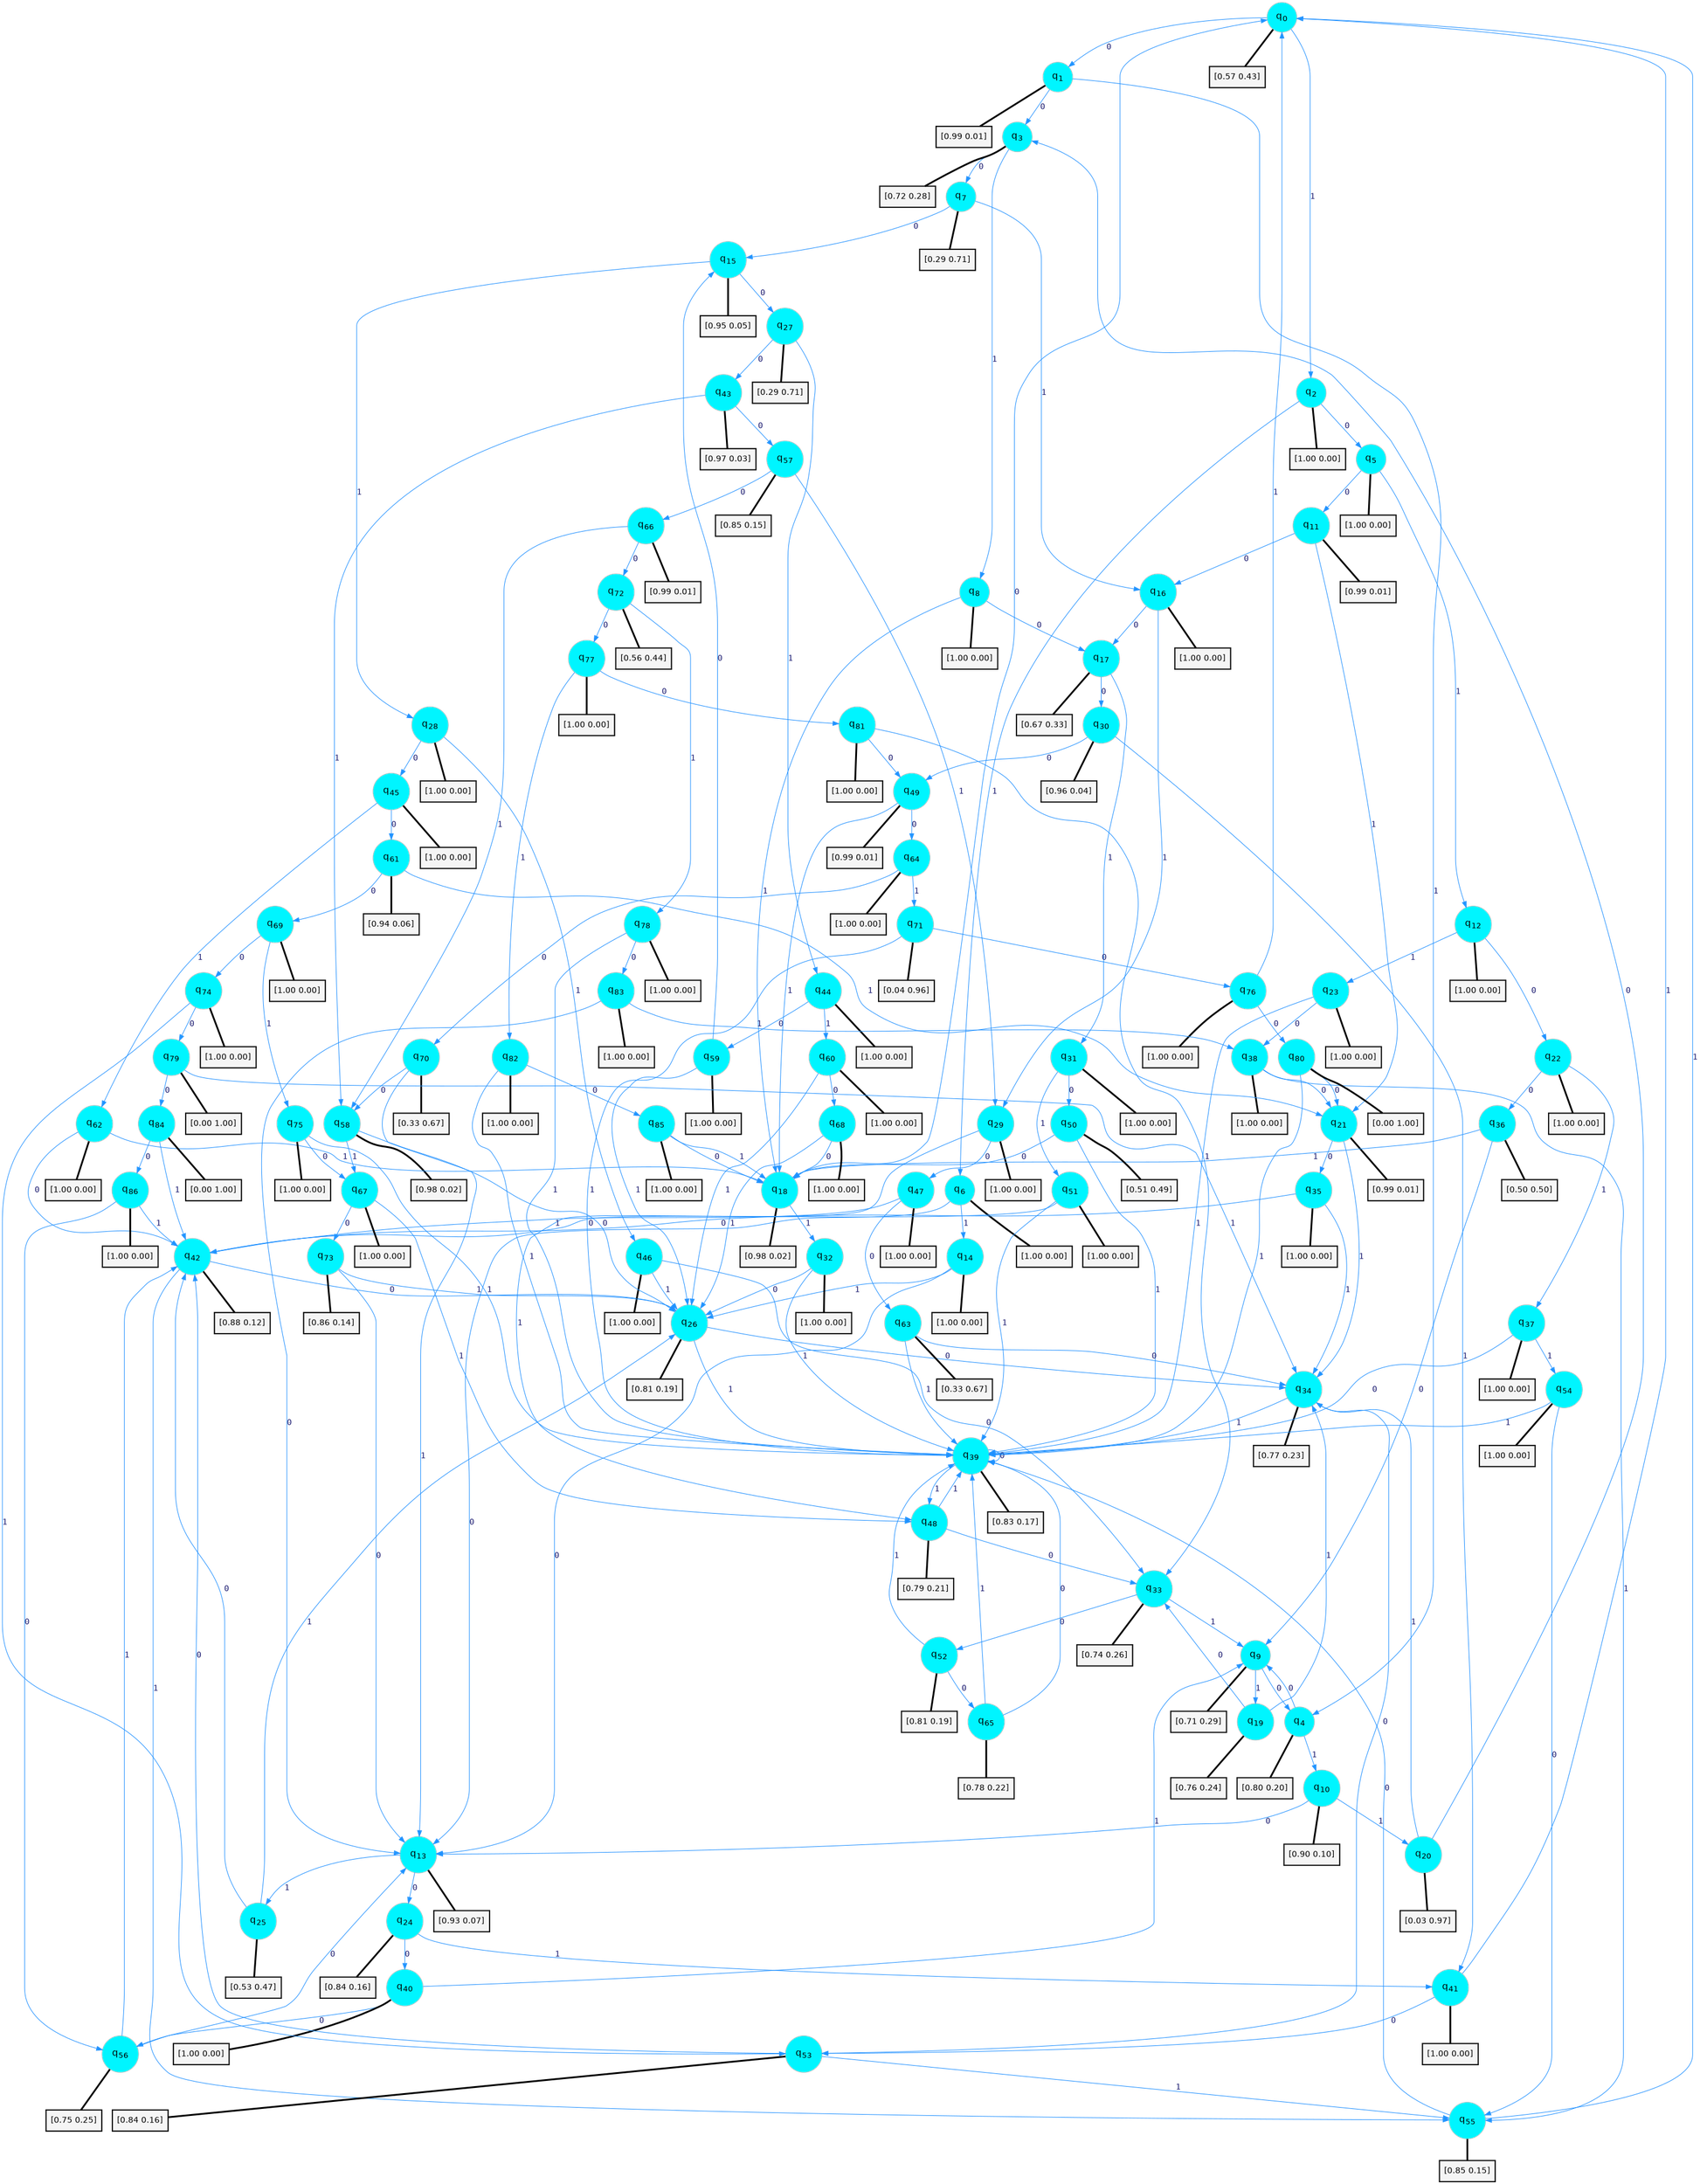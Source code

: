 digraph G {
graph [
bgcolor=transparent, dpi=300, rankdir=TD, size="40,25"];
node [
color=gray, fillcolor=turquoise1, fontcolor=black, fontname=Helvetica, fontsize=16, fontweight=bold, shape=circle, style=filled];
edge [
arrowsize=1, color=dodgerblue1, fontcolor=midnightblue, fontname=courier, fontweight=bold, penwidth=1, style=solid, weight=20];
0[label=<q<SUB>0</SUB>>];
1[label=<q<SUB>1</SUB>>];
2[label=<q<SUB>2</SUB>>];
3[label=<q<SUB>3</SUB>>];
4[label=<q<SUB>4</SUB>>];
5[label=<q<SUB>5</SUB>>];
6[label=<q<SUB>6</SUB>>];
7[label=<q<SUB>7</SUB>>];
8[label=<q<SUB>8</SUB>>];
9[label=<q<SUB>9</SUB>>];
10[label=<q<SUB>10</SUB>>];
11[label=<q<SUB>11</SUB>>];
12[label=<q<SUB>12</SUB>>];
13[label=<q<SUB>13</SUB>>];
14[label=<q<SUB>14</SUB>>];
15[label=<q<SUB>15</SUB>>];
16[label=<q<SUB>16</SUB>>];
17[label=<q<SUB>17</SUB>>];
18[label=<q<SUB>18</SUB>>];
19[label=<q<SUB>19</SUB>>];
20[label=<q<SUB>20</SUB>>];
21[label=<q<SUB>21</SUB>>];
22[label=<q<SUB>22</SUB>>];
23[label=<q<SUB>23</SUB>>];
24[label=<q<SUB>24</SUB>>];
25[label=<q<SUB>25</SUB>>];
26[label=<q<SUB>26</SUB>>];
27[label=<q<SUB>27</SUB>>];
28[label=<q<SUB>28</SUB>>];
29[label=<q<SUB>29</SUB>>];
30[label=<q<SUB>30</SUB>>];
31[label=<q<SUB>31</SUB>>];
32[label=<q<SUB>32</SUB>>];
33[label=<q<SUB>33</SUB>>];
34[label=<q<SUB>34</SUB>>];
35[label=<q<SUB>35</SUB>>];
36[label=<q<SUB>36</SUB>>];
37[label=<q<SUB>37</SUB>>];
38[label=<q<SUB>38</SUB>>];
39[label=<q<SUB>39</SUB>>];
40[label=<q<SUB>40</SUB>>];
41[label=<q<SUB>41</SUB>>];
42[label=<q<SUB>42</SUB>>];
43[label=<q<SUB>43</SUB>>];
44[label=<q<SUB>44</SUB>>];
45[label=<q<SUB>45</SUB>>];
46[label=<q<SUB>46</SUB>>];
47[label=<q<SUB>47</SUB>>];
48[label=<q<SUB>48</SUB>>];
49[label=<q<SUB>49</SUB>>];
50[label=<q<SUB>50</SUB>>];
51[label=<q<SUB>51</SUB>>];
52[label=<q<SUB>52</SUB>>];
53[label=<q<SUB>53</SUB>>];
54[label=<q<SUB>54</SUB>>];
55[label=<q<SUB>55</SUB>>];
56[label=<q<SUB>56</SUB>>];
57[label=<q<SUB>57</SUB>>];
58[label=<q<SUB>58</SUB>>];
59[label=<q<SUB>59</SUB>>];
60[label=<q<SUB>60</SUB>>];
61[label=<q<SUB>61</SUB>>];
62[label=<q<SUB>62</SUB>>];
63[label=<q<SUB>63</SUB>>];
64[label=<q<SUB>64</SUB>>];
65[label=<q<SUB>65</SUB>>];
66[label=<q<SUB>66</SUB>>];
67[label=<q<SUB>67</SUB>>];
68[label=<q<SUB>68</SUB>>];
69[label=<q<SUB>69</SUB>>];
70[label=<q<SUB>70</SUB>>];
71[label=<q<SUB>71</SUB>>];
72[label=<q<SUB>72</SUB>>];
73[label=<q<SUB>73</SUB>>];
74[label=<q<SUB>74</SUB>>];
75[label=<q<SUB>75</SUB>>];
76[label=<q<SUB>76</SUB>>];
77[label=<q<SUB>77</SUB>>];
78[label=<q<SUB>78</SUB>>];
79[label=<q<SUB>79</SUB>>];
80[label=<q<SUB>80</SUB>>];
81[label=<q<SUB>81</SUB>>];
82[label=<q<SUB>82</SUB>>];
83[label=<q<SUB>83</SUB>>];
84[label=<q<SUB>84</SUB>>];
85[label=<q<SUB>85</SUB>>];
86[label=<q<SUB>86</SUB>>];
87[label="[0.57 0.43]", shape=box,fontcolor=black, fontname=Helvetica, fontsize=14, penwidth=2, fillcolor=whitesmoke,color=black];
88[label="[0.99 0.01]", shape=box,fontcolor=black, fontname=Helvetica, fontsize=14, penwidth=2, fillcolor=whitesmoke,color=black];
89[label="[1.00 0.00]", shape=box,fontcolor=black, fontname=Helvetica, fontsize=14, penwidth=2, fillcolor=whitesmoke,color=black];
90[label="[0.72 0.28]", shape=box,fontcolor=black, fontname=Helvetica, fontsize=14, penwidth=2, fillcolor=whitesmoke,color=black];
91[label="[0.80 0.20]", shape=box,fontcolor=black, fontname=Helvetica, fontsize=14, penwidth=2, fillcolor=whitesmoke,color=black];
92[label="[1.00 0.00]", shape=box,fontcolor=black, fontname=Helvetica, fontsize=14, penwidth=2, fillcolor=whitesmoke,color=black];
93[label="[1.00 0.00]", shape=box,fontcolor=black, fontname=Helvetica, fontsize=14, penwidth=2, fillcolor=whitesmoke,color=black];
94[label="[0.29 0.71]", shape=box,fontcolor=black, fontname=Helvetica, fontsize=14, penwidth=2, fillcolor=whitesmoke,color=black];
95[label="[1.00 0.00]", shape=box,fontcolor=black, fontname=Helvetica, fontsize=14, penwidth=2, fillcolor=whitesmoke,color=black];
96[label="[0.71 0.29]", shape=box,fontcolor=black, fontname=Helvetica, fontsize=14, penwidth=2, fillcolor=whitesmoke,color=black];
97[label="[0.90 0.10]", shape=box,fontcolor=black, fontname=Helvetica, fontsize=14, penwidth=2, fillcolor=whitesmoke,color=black];
98[label="[0.99 0.01]", shape=box,fontcolor=black, fontname=Helvetica, fontsize=14, penwidth=2, fillcolor=whitesmoke,color=black];
99[label="[1.00 0.00]", shape=box,fontcolor=black, fontname=Helvetica, fontsize=14, penwidth=2, fillcolor=whitesmoke,color=black];
100[label="[0.93 0.07]", shape=box,fontcolor=black, fontname=Helvetica, fontsize=14, penwidth=2, fillcolor=whitesmoke,color=black];
101[label="[1.00 0.00]", shape=box,fontcolor=black, fontname=Helvetica, fontsize=14, penwidth=2, fillcolor=whitesmoke,color=black];
102[label="[0.95 0.05]", shape=box,fontcolor=black, fontname=Helvetica, fontsize=14, penwidth=2, fillcolor=whitesmoke,color=black];
103[label="[1.00 0.00]", shape=box,fontcolor=black, fontname=Helvetica, fontsize=14, penwidth=2, fillcolor=whitesmoke,color=black];
104[label="[0.67 0.33]", shape=box,fontcolor=black, fontname=Helvetica, fontsize=14, penwidth=2, fillcolor=whitesmoke,color=black];
105[label="[0.98 0.02]", shape=box,fontcolor=black, fontname=Helvetica, fontsize=14, penwidth=2, fillcolor=whitesmoke,color=black];
106[label="[0.76 0.24]", shape=box,fontcolor=black, fontname=Helvetica, fontsize=14, penwidth=2, fillcolor=whitesmoke,color=black];
107[label="[0.03 0.97]", shape=box,fontcolor=black, fontname=Helvetica, fontsize=14, penwidth=2, fillcolor=whitesmoke,color=black];
108[label="[0.99 0.01]", shape=box,fontcolor=black, fontname=Helvetica, fontsize=14, penwidth=2, fillcolor=whitesmoke,color=black];
109[label="[1.00 0.00]", shape=box,fontcolor=black, fontname=Helvetica, fontsize=14, penwidth=2, fillcolor=whitesmoke,color=black];
110[label="[1.00 0.00]", shape=box,fontcolor=black, fontname=Helvetica, fontsize=14, penwidth=2, fillcolor=whitesmoke,color=black];
111[label="[0.84 0.16]", shape=box,fontcolor=black, fontname=Helvetica, fontsize=14, penwidth=2, fillcolor=whitesmoke,color=black];
112[label="[0.53 0.47]", shape=box,fontcolor=black, fontname=Helvetica, fontsize=14, penwidth=2, fillcolor=whitesmoke,color=black];
113[label="[0.81 0.19]", shape=box,fontcolor=black, fontname=Helvetica, fontsize=14, penwidth=2, fillcolor=whitesmoke,color=black];
114[label="[0.29 0.71]", shape=box,fontcolor=black, fontname=Helvetica, fontsize=14, penwidth=2, fillcolor=whitesmoke,color=black];
115[label="[1.00 0.00]", shape=box,fontcolor=black, fontname=Helvetica, fontsize=14, penwidth=2, fillcolor=whitesmoke,color=black];
116[label="[1.00 0.00]", shape=box,fontcolor=black, fontname=Helvetica, fontsize=14, penwidth=2, fillcolor=whitesmoke,color=black];
117[label="[0.96 0.04]", shape=box,fontcolor=black, fontname=Helvetica, fontsize=14, penwidth=2, fillcolor=whitesmoke,color=black];
118[label="[1.00 0.00]", shape=box,fontcolor=black, fontname=Helvetica, fontsize=14, penwidth=2, fillcolor=whitesmoke,color=black];
119[label="[1.00 0.00]", shape=box,fontcolor=black, fontname=Helvetica, fontsize=14, penwidth=2, fillcolor=whitesmoke,color=black];
120[label="[0.74 0.26]", shape=box,fontcolor=black, fontname=Helvetica, fontsize=14, penwidth=2, fillcolor=whitesmoke,color=black];
121[label="[0.77 0.23]", shape=box,fontcolor=black, fontname=Helvetica, fontsize=14, penwidth=2, fillcolor=whitesmoke,color=black];
122[label="[1.00 0.00]", shape=box,fontcolor=black, fontname=Helvetica, fontsize=14, penwidth=2, fillcolor=whitesmoke,color=black];
123[label="[0.50 0.50]", shape=box,fontcolor=black, fontname=Helvetica, fontsize=14, penwidth=2, fillcolor=whitesmoke,color=black];
124[label="[1.00 0.00]", shape=box,fontcolor=black, fontname=Helvetica, fontsize=14, penwidth=2, fillcolor=whitesmoke,color=black];
125[label="[1.00 0.00]", shape=box,fontcolor=black, fontname=Helvetica, fontsize=14, penwidth=2, fillcolor=whitesmoke,color=black];
126[label="[0.83 0.17]", shape=box,fontcolor=black, fontname=Helvetica, fontsize=14, penwidth=2, fillcolor=whitesmoke,color=black];
127[label="[1.00 0.00]", shape=box,fontcolor=black, fontname=Helvetica, fontsize=14, penwidth=2, fillcolor=whitesmoke,color=black];
128[label="[1.00 0.00]", shape=box,fontcolor=black, fontname=Helvetica, fontsize=14, penwidth=2, fillcolor=whitesmoke,color=black];
129[label="[0.88 0.12]", shape=box,fontcolor=black, fontname=Helvetica, fontsize=14, penwidth=2, fillcolor=whitesmoke,color=black];
130[label="[0.97 0.03]", shape=box,fontcolor=black, fontname=Helvetica, fontsize=14, penwidth=2, fillcolor=whitesmoke,color=black];
131[label="[1.00 0.00]", shape=box,fontcolor=black, fontname=Helvetica, fontsize=14, penwidth=2, fillcolor=whitesmoke,color=black];
132[label="[1.00 0.00]", shape=box,fontcolor=black, fontname=Helvetica, fontsize=14, penwidth=2, fillcolor=whitesmoke,color=black];
133[label="[1.00 0.00]", shape=box,fontcolor=black, fontname=Helvetica, fontsize=14, penwidth=2, fillcolor=whitesmoke,color=black];
134[label="[1.00 0.00]", shape=box,fontcolor=black, fontname=Helvetica, fontsize=14, penwidth=2, fillcolor=whitesmoke,color=black];
135[label="[0.79 0.21]", shape=box,fontcolor=black, fontname=Helvetica, fontsize=14, penwidth=2, fillcolor=whitesmoke,color=black];
136[label="[0.99 0.01]", shape=box,fontcolor=black, fontname=Helvetica, fontsize=14, penwidth=2, fillcolor=whitesmoke,color=black];
137[label="[0.51 0.49]", shape=box,fontcolor=black, fontname=Helvetica, fontsize=14, penwidth=2, fillcolor=whitesmoke,color=black];
138[label="[1.00 0.00]", shape=box,fontcolor=black, fontname=Helvetica, fontsize=14, penwidth=2, fillcolor=whitesmoke,color=black];
139[label="[0.81 0.19]", shape=box,fontcolor=black, fontname=Helvetica, fontsize=14, penwidth=2, fillcolor=whitesmoke,color=black];
140[label="[0.84 0.16]", shape=box,fontcolor=black, fontname=Helvetica, fontsize=14, penwidth=2, fillcolor=whitesmoke,color=black];
141[label="[1.00 0.00]", shape=box,fontcolor=black, fontname=Helvetica, fontsize=14, penwidth=2, fillcolor=whitesmoke,color=black];
142[label="[0.85 0.15]", shape=box,fontcolor=black, fontname=Helvetica, fontsize=14, penwidth=2, fillcolor=whitesmoke,color=black];
143[label="[0.75 0.25]", shape=box,fontcolor=black, fontname=Helvetica, fontsize=14, penwidth=2, fillcolor=whitesmoke,color=black];
144[label="[0.85 0.15]", shape=box,fontcolor=black, fontname=Helvetica, fontsize=14, penwidth=2, fillcolor=whitesmoke,color=black];
145[label="[0.98 0.02]", shape=box,fontcolor=black, fontname=Helvetica, fontsize=14, penwidth=2, fillcolor=whitesmoke,color=black];
146[label="[1.00 0.00]", shape=box,fontcolor=black, fontname=Helvetica, fontsize=14, penwidth=2, fillcolor=whitesmoke,color=black];
147[label="[1.00 0.00]", shape=box,fontcolor=black, fontname=Helvetica, fontsize=14, penwidth=2, fillcolor=whitesmoke,color=black];
148[label="[0.94 0.06]", shape=box,fontcolor=black, fontname=Helvetica, fontsize=14, penwidth=2, fillcolor=whitesmoke,color=black];
149[label="[1.00 0.00]", shape=box,fontcolor=black, fontname=Helvetica, fontsize=14, penwidth=2, fillcolor=whitesmoke,color=black];
150[label="[0.33 0.67]", shape=box,fontcolor=black, fontname=Helvetica, fontsize=14, penwidth=2, fillcolor=whitesmoke,color=black];
151[label="[1.00 0.00]", shape=box,fontcolor=black, fontname=Helvetica, fontsize=14, penwidth=2, fillcolor=whitesmoke,color=black];
152[label="[0.78 0.22]", shape=box,fontcolor=black, fontname=Helvetica, fontsize=14, penwidth=2, fillcolor=whitesmoke,color=black];
153[label="[0.99 0.01]", shape=box,fontcolor=black, fontname=Helvetica, fontsize=14, penwidth=2, fillcolor=whitesmoke,color=black];
154[label="[1.00 0.00]", shape=box,fontcolor=black, fontname=Helvetica, fontsize=14, penwidth=2, fillcolor=whitesmoke,color=black];
155[label="[1.00 0.00]", shape=box,fontcolor=black, fontname=Helvetica, fontsize=14, penwidth=2, fillcolor=whitesmoke,color=black];
156[label="[1.00 0.00]", shape=box,fontcolor=black, fontname=Helvetica, fontsize=14, penwidth=2, fillcolor=whitesmoke,color=black];
157[label="[0.33 0.67]", shape=box,fontcolor=black, fontname=Helvetica, fontsize=14, penwidth=2, fillcolor=whitesmoke,color=black];
158[label="[0.04 0.96]", shape=box,fontcolor=black, fontname=Helvetica, fontsize=14, penwidth=2, fillcolor=whitesmoke,color=black];
159[label="[0.56 0.44]", shape=box,fontcolor=black, fontname=Helvetica, fontsize=14, penwidth=2, fillcolor=whitesmoke,color=black];
160[label="[0.86 0.14]", shape=box,fontcolor=black, fontname=Helvetica, fontsize=14, penwidth=2, fillcolor=whitesmoke,color=black];
161[label="[1.00 0.00]", shape=box,fontcolor=black, fontname=Helvetica, fontsize=14, penwidth=2, fillcolor=whitesmoke,color=black];
162[label="[1.00 0.00]", shape=box,fontcolor=black, fontname=Helvetica, fontsize=14, penwidth=2, fillcolor=whitesmoke,color=black];
163[label="[1.00 0.00]", shape=box,fontcolor=black, fontname=Helvetica, fontsize=14, penwidth=2, fillcolor=whitesmoke,color=black];
164[label="[1.00 0.00]", shape=box,fontcolor=black, fontname=Helvetica, fontsize=14, penwidth=2, fillcolor=whitesmoke,color=black];
165[label="[1.00 0.00]", shape=box,fontcolor=black, fontname=Helvetica, fontsize=14, penwidth=2, fillcolor=whitesmoke,color=black];
166[label="[0.00 1.00]", shape=box,fontcolor=black, fontname=Helvetica, fontsize=14, penwidth=2, fillcolor=whitesmoke,color=black];
167[label="[0.00 1.00]", shape=box,fontcolor=black, fontname=Helvetica, fontsize=14, penwidth=2, fillcolor=whitesmoke,color=black];
168[label="[1.00 0.00]", shape=box,fontcolor=black, fontname=Helvetica, fontsize=14, penwidth=2, fillcolor=whitesmoke,color=black];
169[label="[1.00 0.00]", shape=box,fontcolor=black, fontname=Helvetica, fontsize=14, penwidth=2, fillcolor=whitesmoke,color=black];
170[label="[1.00 0.00]", shape=box,fontcolor=black, fontname=Helvetica, fontsize=14, penwidth=2, fillcolor=whitesmoke,color=black];
171[label="[0.00 1.00]", shape=box,fontcolor=black, fontname=Helvetica, fontsize=14, penwidth=2, fillcolor=whitesmoke,color=black];
172[label="[1.00 0.00]", shape=box,fontcolor=black, fontname=Helvetica, fontsize=14, penwidth=2, fillcolor=whitesmoke,color=black];
173[label="[1.00 0.00]", shape=box,fontcolor=black, fontname=Helvetica, fontsize=14, penwidth=2, fillcolor=whitesmoke,color=black];
0->1 [label=0];
0->2 [label=1];
0->87 [arrowhead=none, penwidth=3,color=black];
1->3 [label=0];
1->4 [label=1];
1->88 [arrowhead=none, penwidth=3,color=black];
2->5 [label=0];
2->6 [label=1];
2->89 [arrowhead=none, penwidth=3,color=black];
3->7 [label=0];
3->8 [label=1];
3->90 [arrowhead=none, penwidth=3,color=black];
4->9 [label=0];
4->10 [label=1];
4->91 [arrowhead=none, penwidth=3,color=black];
5->11 [label=0];
5->12 [label=1];
5->92 [arrowhead=none, penwidth=3,color=black];
6->13 [label=0];
6->14 [label=1];
6->93 [arrowhead=none, penwidth=3,color=black];
7->15 [label=0];
7->16 [label=1];
7->94 [arrowhead=none, penwidth=3,color=black];
8->17 [label=0];
8->18 [label=1];
8->95 [arrowhead=none, penwidth=3,color=black];
9->4 [label=0];
9->19 [label=1];
9->96 [arrowhead=none, penwidth=3,color=black];
10->13 [label=0];
10->20 [label=1];
10->97 [arrowhead=none, penwidth=3,color=black];
11->16 [label=0];
11->21 [label=1];
11->98 [arrowhead=none, penwidth=3,color=black];
12->22 [label=0];
12->23 [label=1];
12->99 [arrowhead=none, penwidth=3,color=black];
13->24 [label=0];
13->25 [label=1];
13->100 [arrowhead=none, penwidth=3,color=black];
14->13 [label=0];
14->26 [label=1];
14->101 [arrowhead=none, penwidth=3,color=black];
15->27 [label=0];
15->28 [label=1];
15->102 [arrowhead=none, penwidth=3,color=black];
16->17 [label=0];
16->29 [label=1];
16->103 [arrowhead=none, penwidth=3,color=black];
17->30 [label=0];
17->31 [label=1];
17->104 [arrowhead=none, penwidth=3,color=black];
18->0 [label=0];
18->32 [label=1];
18->105 [arrowhead=none, penwidth=3,color=black];
19->33 [label=0];
19->34 [label=1];
19->106 [arrowhead=none, penwidth=3,color=black];
20->3 [label=0];
20->34 [label=1];
20->107 [arrowhead=none, penwidth=3,color=black];
21->35 [label=0];
21->34 [label=1];
21->108 [arrowhead=none, penwidth=3,color=black];
22->36 [label=0];
22->37 [label=1];
22->109 [arrowhead=none, penwidth=3,color=black];
23->38 [label=0];
23->39 [label=1];
23->110 [arrowhead=none, penwidth=3,color=black];
24->40 [label=0];
24->41 [label=1];
24->111 [arrowhead=none, penwidth=3,color=black];
25->42 [label=0];
25->26 [label=1];
25->112 [arrowhead=none, penwidth=3,color=black];
26->34 [label=0];
26->39 [label=1];
26->113 [arrowhead=none, penwidth=3,color=black];
27->43 [label=0];
27->44 [label=1];
27->114 [arrowhead=none, penwidth=3,color=black];
28->45 [label=0];
28->46 [label=1];
28->115 [arrowhead=none, penwidth=3,color=black];
29->47 [label=0];
29->48 [label=1];
29->116 [arrowhead=none, penwidth=3,color=black];
30->49 [label=0];
30->41 [label=1];
30->117 [arrowhead=none, penwidth=3,color=black];
31->50 [label=0];
31->51 [label=1];
31->118 [arrowhead=none, penwidth=3,color=black];
32->26 [label=0];
32->39 [label=1];
32->119 [arrowhead=none, penwidth=3,color=black];
33->52 [label=0];
33->9 [label=1];
33->120 [arrowhead=none, penwidth=3,color=black];
34->53 [label=0];
34->39 [label=1];
34->121 [arrowhead=none, penwidth=3,color=black];
35->42 [label=0];
35->34 [label=1];
35->122 [arrowhead=none, penwidth=3,color=black];
36->9 [label=0];
36->18 [label=1];
36->123 [arrowhead=none, penwidth=3,color=black];
37->39 [label=0];
37->54 [label=1];
37->124 [arrowhead=none, penwidth=3,color=black];
38->21 [label=0];
38->55 [label=1];
38->125 [arrowhead=none, penwidth=3,color=black];
39->39 [label=0];
39->48 [label=1];
39->126 [arrowhead=none, penwidth=3,color=black];
40->56 [label=0];
40->9 [label=1];
40->127 [arrowhead=none, penwidth=3,color=black];
41->53 [label=0];
41->0 [label=1];
41->128 [arrowhead=none, penwidth=3,color=black];
42->26 [label=0];
42->55 [label=1];
42->129 [arrowhead=none, penwidth=3,color=black];
43->57 [label=0];
43->58 [label=1];
43->130 [arrowhead=none, penwidth=3,color=black];
44->59 [label=0];
44->60 [label=1];
44->131 [arrowhead=none, penwidth=3,color=black];
45->61 [label=0];
45->62 [label=1];
45->132 [arrowhead=none, penwidth=3,color=black];
46->33 [label=0];
46->26 [label=1];
46->133 [arrowhead=none, penwidth=3,color=black];
47->63 [label=0];
47->42 [label=1];
47->134 [arrowhead=none, penwidth=3,color=black];
48->33 [label=0];
48->39 [label=1];
48->135 [arrowhead=none, penwidth=3,color=black];
49->64 [label=0];
49->18 [label=1];
49->136 [arrowhead=none, penwidth=3,color=black];
50->18 [label=0];
50->39 [label=1];
50->137 [arrowhead=none, penwidth=3,color=black];
51->42 [label=0];
51->39 [label=1];
51->138 [arrowhead=none, penwidth=3,color=black];
52->65 [label=0];
52->39 [label=1];
52->139 [arrowhead=none, penwidth=3,color=black];
53->42 [label=0];
53->55 [label=1];
53->140 [arrowhead=none, penwidth=3,color=black];
54->55 [label=0];
54->39 [label=1];
54->141 [arrowhead=none, penwidth=3,color=black];
55->39 [label=0];
55->0 [label=1];
55->142 [arrowhead=none, penwidth=3,color=black];
56->13 [label=0];
56->42 [label=1];
56->143 [arrowhead=none, penwidth=3,color=black];
57->66 [label=0];
57->29 [label=1];
57->144 [arrowhead=none, penwidth=3,color=black];
58->26 [label=0];
58->67 [label=1];
58->145 [arrowhead=none, penwidth=3,color=black];
59->15 [label=0];
59->26 [label=1];
59->146 [arrowhead=none, penwidth=3,color=black];
60->68 [label=0];
60->26 [label=1];
60->147 [arrowhead=none, penwidth=3,color=black];
61->69 [label=0];
61->21 [label=1];
61->148 [arrowhead=none, penwidth=3,color=black];
62->42 [label=0];
62->18 [label=1];
62->149 [arrowhead=none, penwidth=3,color=black];
63->34 [label=0];
63->39 [label=1];
63->150 [arrowhead=none, penwidth=3,color=black];
64->70 [label=0];
64->71 [label=1];
64->151 [arrowhead=none, penwidth=3,color=black];
65->39 [label=0];
65->39 [label=1];
65->152 [arrowhead=none, penwidth=3,color=black];
66->72 [label=0];
66->58 [label=1];
66->153 [arrowhead=none, penwidth=3,color=black];
67->73 [label=0];
67->48 [label=1];
67->154 [arrowhead=none, penwidth=3,color=black];
68->18 [label=0];
68->26 [label=1];
68->155 [arrowhead=none, penwidth=3,color=black];
69->74 [label=0];
69->75 [label=1];
69->156 [arrowhead=none, penwidth=3,color=black];
70->58 [label=0];
70->13 [label=1];
70->157 [arrowhead=none, penwidth=3,color=black];
71->76 [label=0];
71->39 [label=1];
71->158 [arrowhead=none, penwidth=3,color=black];
72->77 [label=0];
72->78 [label=1];
72->159 [arrowhead=none, penwidth=3,color=black];
73->13 [label=0];
73->26 [label=1];
73->160 [arrowhead=none, penwidth=3,color=black];
74->79 [label=0];
74->53 [label=1];
74->161 [arrowhead=none, penwidth=3,color=black];
75->67 [label=0];
75->39 [label=1];
75->162 [arrowhead=none, penwidth=3,color=black];
76->80 [label=0];
76->0 [label=1];
76->163 [arrowhead=none, penwidth=3,color=black];
77->81 [label=0];
77->82 [label=1];
77->164 [arrowhead=none, penwidth=3,color=black];
78->83 [label=0];
78->39 [label=1];
78->165 [arrowhead=none, penwidth=3,color=black];
79->84 [label=0];
79->34 [label=1];
79->166 [arrowhead=none, penwidth=3,color=black];
80->21 [label=0];
80->39 [label=1];
80->167 [arrowhead=none, penwidth=3,color=black];
81->49 [label=0];
81->33 [label=1];
81->168 [arrowhead=none, penwidth=3,color=black];
82->85 [label=0];
82->39 [label=1];
82->169 [arrowhead=none, penwidth=3,color=black];
83->13 [label=0];
83->38 [label=1];
83->170 [arrowhead=none, penwidth=3,color=black];
84->86 [label=0];
84->42 [label=1];
84->171 [arrowhead=none, penwidth=3,color=black];
85->18 [label=0];
85->18 [label=1];
85->172 [arrowhead=none, penwidth=3,color=black];
86->56 [label=0];
86->42 [label=1];
86->173 [arrowhead=none, penwidth=3,color=black];
}
